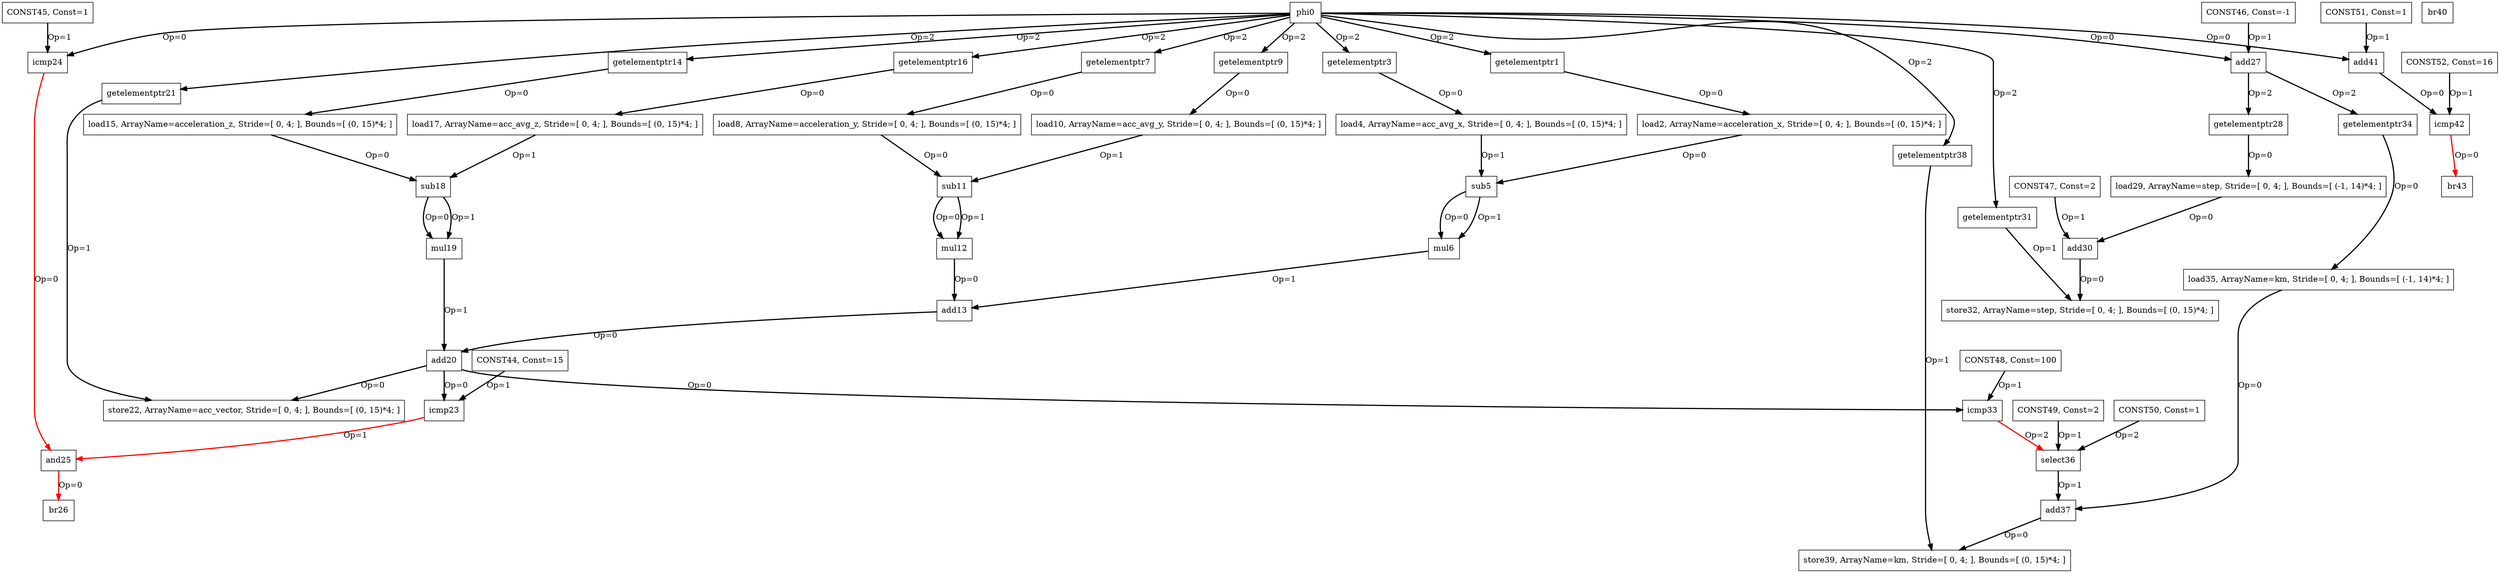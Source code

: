 Digraph G {
phi0[label = "phi0", shape = box, color = black];
getelementptr1[label = "getelementptr1", shape = box, color = black];
load2[label = "load2, ArrayName=acceleration_x, Stride=[ 0, 4; ], Bounds=[ (0, 15)*4; ]", shape = box, color = black];
getelementptr3[label = "getelementptr3", shape = box, color = black];
load4[label = "load4, ArrayName=acc_avg_x, Stride=[ 0, 4; ], Bounds=[ (0, 15)*4; ]", shape = box, color = black];
sub5[label = "sub5", shape = box, color = black];
mul6[label = "mul6", shape = box, color = black];
getelementptr7[label = "getelementptr7", shape = box, color = black];
load8[label = "load8, ArrayName=acceleration_y, Stride=[ 0, 4; ], Bounds=[ (0, 15)*4; ]", shape = box, color = black];
getelementptr9[label = "getelementptr9", shape = box, color = black];
load10[label = "load10, ArrayName=acc_avg_y, Stride=[ 0, 4; ], Bounds=[ (0, 15)*4; ]", shape = box, color = black];
sub11[label = "sub11", shape = box, color = black];
mul12[label = "mul12", shape = box, color = black];
add13[label = "add13", shape = box, color = black];
getelementptr14[label = "getelementptr14", shape = box, color = black];
load15[label = "load15, ArrayName=acceleration_z, Stride=[ 0, 4; ], Bounds=[ (0, 15)*4; ]", shape = box, color = black];
getelementptr16[label = "getelementptr16", shape = box, color = black];
load17[label = "load17, ArrayName=acc_avg_z, Stride=[ 0, 4; ], Bounds=[ (0, 15)*4; ]", shape = box, color = black];
sub18[label = "sub18", shape = box, color = black];
mul19[label = "mul19", shape = box, color = black];
add20[label = "add20", shape = box, color = black];
getelementptr21[label = "getelementptr21", shape = box, color = black];
store22[label = "store22, ArrayName=acc_vector, Stride=[ 0, 4; ], Bounds=[ (0, 15)*4; ]", shape = box, color = black];
icmp23[label = "icmp23", shape = box, color = black];
icmp24[label = "icmp24", shape = box, color = black];
and25[label = "and25", shape = box, color = black];
br26[label = "br26", shape = box, color = black];
add27[label = "add27", shape = box, color = black];
getelementptr28[label = "getelementptr28", shape = box, color = black];
load29[label = "load29, ArrayName=step, Stride=[ 0, 4; ], Bounds=[ (-1, 14)*4; ]", shape = box, color = black];
add30[label = "add30", shape = box, color = black];
getelementptr31[label = "getelementptr31", shape = box, color = black];
store32[label = "store32, ArrayName=step, Stride=[ 0, 4; ], Bounds=[ (0, 15)*4; ]", shape = box, color = black];
icmp33[label = "icmp33", shape = box, color = black];
getelementptr34[label = "getelementptr34", shape = box, color = black];
load35[label = "load35, ArrayName=km, Stride=[ 0, 4; ], Bounds=[ (-1, 14)*4; ]", shape = box, color = black];
select36[label = "select36", shape = box, color = black];
add37[label = "add37", shape = box, color = black];
getelementptr38[label = "getelementptr38", shape = box, color = black];
store39[label = "store39, ArrayName=km, Stride=[ 0, 4; ], Bounds=[ (0, 15)*4; ]", shape = box, color = black];
br40[label = "br40", shape = box, color = black];
add41[label = "add41", shape = box, color = black];
icmp42[label = "icmp42", shape = box, color = black];
br43[label = "br43", shape = box, color = black];
CONST44[label = "CONST44, Const=15", shape = box, color = black];
CONST45[label = "CONST45, Const=1", shape = box, color = black];
CONST46[label = "CONST46, Const=-1", shape = box, color = black];
CONST47[label = "CONST47, Const=2", shape = box, color = black];
CONST48[label = "CONST48, Const=100", shape = box, color = black];
CONST49[label = "CONST49, Const=2", shape = box, color = black];
CONST50[label = "CONST50, Const=1", shape = box, color = black];
CONST51[label = "CONST51, Const=1", shape = box, color = black];
CONST52[label = "CONST52, Const=16", shape = box, color = black];
phi0 -> add41[color = black, style = bold, label = "Op=0"];
phi0 -> getelementptr38[color = black, style = bold, label = "Op=2"];
phi0 -> getelementptr31[color = black, style = bold, label = "Op=2"];
phi0 -> add27[color = black, style = bold, label = "Op=0"];
phi0 -> icmp24[color = black, style = bold, label = "Op=0"];
phi0 -> getelementptr21[color = black, style = bold, label = "Op=2"];
phi0 -> getelementptr16[color = black, style = bold, label = "Op=2"];
phi0 -> getelementptr14[color = black, style = bold, label = "Op=2"];
phi0 -> getelementptr9[color = black, style = bold, label = "Op=2"];
phi0 -> getelementptr7[color = black, style = bold, label = "Op=2"];
phi0 -> getelementptr3[color = black, style = bold, label = "Op=2"];
phi0 -> getelementptr1[color = black, style = bold, label = "Op=2"];
getelementptr1 -> load2[color = black, style = bold, label = "Op=0"];
load2 -> sub5[color = black, style = bold, label = "Op=0"];
getelementptr3 -> load4[color = black, style = bold, label = "Op=0"];
load4 -> sub5[color = black, style = bold, label = "Op=1"];
sub5 -> mul6[color = black, style = bold, label = "Op=0"];
sub5 -> mul6[color = black, style = bold, label = "Op=1"];
mul6 -> add13[color = black, style = bold, label = "Op=1"];
getelementptr7 -> load8[color = black, style = bold, label = "Op=0"];
load8 -> sub11[color = black, style = bold, label = "Op=0"];
getelementptr9 -> load10[color = black, style = bold, label = "Op=0"];
load10 -> sub11[color = black, style = bold, label = "Op=1"];
sub11 -> mul12[color = black, style = bold, label = "Op=0"];
sub11 -> mul12[color = black, style = bold, label = "Op=1"];
mul12 -> add13[color = black, style = bold, label = "Op=0"];
add13 -> add20[color = black, style = bold, label = "Op=0"];
getelementptr14 -> load15[color = black, style = bold, label = "Op=0"];
load15 -> sub18[color = black, style = bold, label = "Op=0"];
getelementptr16 -> load17[color = black, style = bold, label = "Op=0"];
load17 -> sub18[color = black, style = bold, label = "Op=1"];
sub18 -> mul19[color = black, style = bold, label = "Op=0"];
sub18 -> mul19[color = black, style = bold, label = "Op=1"];
mul19 -> add20[color = black, style = bold, label = "Op=1"];
add20 -> icmp33[color = black, style = bold, label = "Op=0"];
add20 -> icmp23[color = black, style = bold, label = "Op=0"];
add20 -> store22[color = black, style = bold, label = "Op=0"];
getelementptr21 -> store22[color = black, style = bold, label = "Op=1"];
CONST44 -> icmp23[color = black, style = bold, label = "Op=1"];
icmp23 -> and25[color = red, style = bold, label = "Op=1"];
CONST45 -> icmp24[color = black, style = bold, label = "Op=1"];
icmp24 -> and25[color = red, style = bold, label = "Op=0"];
and25 -> br26[color = red, style = bold, label = "Op=0"];
CONST46 -> add27[color = black, style = bold, label = "Op=1"];
add27 -> getelementptr34[color = black, style = bold, label = "Op=2"];
add27 -> getelementptr28[color = black, style = bold, label = "Op=2"];
getelementptr28 -> load29[color = black, style = bold, label = "Op=0"];
load29 -> add30[color = black, style = bold, label = "Op=0"];
CONST47 -> add30[color = black, style = bold, label = "Op=1"];
add30 -> store32[color = black, style = bold, label = "Op=0"];
getelementptr31 -> store32[color = black, style = bold, label = "Op=1"];
CONST48 -> icmp33[color = black, style = bold, label = "Op=1"];
icmp33 -> select36[color = red, style = bold, label = "Op=2"];
getelementptr34 -> load35[color = black, style = bold, label = "Op=0"];
load35 -> add37[color = black, style = bold, label = "Op=0"];
CONST49 -> select36[color = black, style = bold, label = "Op=1"];
CONST50 -> select36[color = black, style = bold, label = "Op=2"];
select36 -> add37[color = black, style = bold, label = "Op=1"];
add37 -> store39[color = black, style = bold, label = "Op=0"];
getelementptr38 -> store39[color = black, style = bold, label = "Op=1"];
CONST51 -> add41[color = black, style = bold, label = "Op=1"];
add41 -> icmp42[color = black, style = bold, label = "Op=0"];
CONST52 -> icmp42[color = black, style = bold, label = "Op=1"];
icmp42 -> br43[color = red, style = bold, label = "Op=0"];
}
